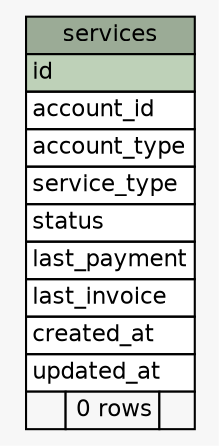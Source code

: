 // dot 2.40.1 on Linux 5.0.0-23-generic
// SchemaSpy rev 590
digraph "services" {
  graph [
    rankdir="RL"
    bgcolor="#f7f7f7"
    nodesep="0.18"
    ranksep="0.46"
    fontname="Helvetica"
    fontsize="11"
  ];
  node [
    fontname="Helvetica"
    fontsize="11"
    shape="plaintext"
  ];
  edge [
    arrowsize="0.8"
  ];
  "services" [
    label=<
    <TABLE BORDER="0" CELLBORDER="1" CELLSPACING="0" BGCOLOR="#ffffff">
      <TR><TD COLSPAN="3" BGCOLOR="#9bab96" ALIGN="CENTER">services</TD></TR>
      <TR><TD PORT="id" COLSPAN="3" BGCOLOR="#bed1b8" ALIGN="LEFT">id</TD></TR>
      <TR><TD PORT="account_id" COLSPAN="3" ALIGN="LEFT">account_id</TD></TR>
      <TR><TD PORT="account_type" COLSPAN="3" ALIGN="LEFT">account_type</TD></TR>
      <TR><TD PORT="service_type" COLSPAN="3" ALIGN="LEFT">service_type</TD></TR>
      <TR><TD PORT="status" COLSPAN="3" ALIGN="LEFT">status</TD></TR>
      <TR><TD PORT="last_payment" COLSPAN="3" ALIGN="LEFT">last_payment</TD></TR>
      <TR><TD PORT="last_invoice" COLSPAN="3" ALIGN="LEFT">last_invoice</TD></TR>
      <TR><TD PORT="created_at" COLSPAN="3" ALIGN="LEFT">created_at</TD></TR>
      <TR><TD PORT="updated_at" COLSPAN="3" ALIGN="LEFT">updated_at</TD></TR>
      <TR><TD ALIGN="LEFT" BGCOLOR="#f7f7f7">  </TD><TD ALIGN="RIGHT" BGCOLOR="#f7f7f7">0 rows</TD><TD ALIGN="RIGHT" BGCOLOR="#f7f7f7">  </TD></TR>
    </TABLE>>
    URL="tables/services.html"
    tooltip="services"
  ];
}
